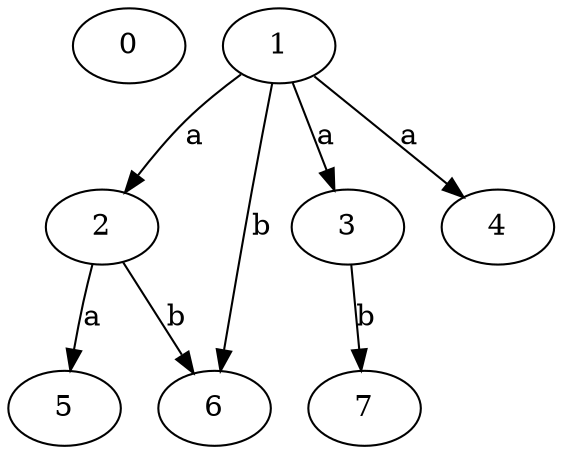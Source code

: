strict digraph  {
0;
2;
3;
4;
1;
5;
6;
7;
2 -> 5  [label=a];
2 -> 6  [label=b];
3 -> 7  [label=b];
1 -> 2  [label=a];
1 -> 3  [label=a];
1 -> 4  [label=a];
1 -> 6  [label=b];
}
